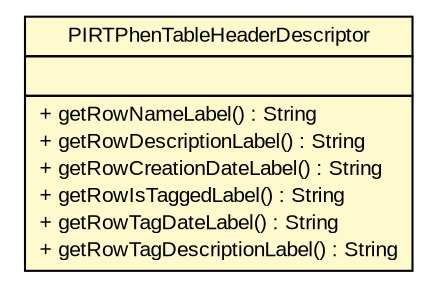 #!/usr/local/bin/dot
#
# Class diagram 
# Generated by UMLGraph version R5_6-24-gf6e263 (http://www.umlgraph.org/)
#

digraph G {
	edge [fontname="arial",fontsize=10,labelfontname="arial",labelfontsize=10];
	node [fontname="arial",fontsize=10,shape=plaintext];
	nodesep=0.25;
	ranksep=0.5;
	// gov.sandia.cf.parts.ui.pirt.editors.PIRTPhenTableHeaderDescriptor
	c330726 [label=<<table title="gov.sandia.cf.parts.ui.pirt.editors.PIRTPhenTableHeaderDescriptor" border="0" cellborder="1" cellspacing="0" cellpadding="2" port="p" bgcolor="lemonChiffon" href="./PIRTPhenTableHeaderDescriptor.html">
		<tr><td><table border="0" cellspacing="0" cellpadding="1">
<tr><td align="center" balign="center"> PIRTPhenTableHeaderDescriptor </td></tr>
		</table></td></tr>
		<tr><td><table border="0" cellspacing="0" cellpadding="1">
<tr><td align="left" balign="left">  </td></tr>
		</table></td></tr>
		<tr><td><table border="0" cellspacing="0" cellpadding="1">
<tr><td align="left" balign="left"> + getRowNameLabel() : String </td></tr>
<tr><td align="left" balign="left"> + getRowDescriptionLabel() : String </td></tr>
<tr><td align="left" balign="left"> + getRowCreationDateLabel() : String </td></tr>
<tr><td align="left" balign="left"> + getRowIsTaggedLabel() : String </td></tr>
<tr><td align="left" balign="left"> + getRowTagDateLabel() : String </td></tr>
<tr><td align="left" balign="left"> + getRowTagDescriptionLabel() : String </td></tr>
		</table></td></tr>
		</table>>, URL="./PIRTPhenTableHeaderDescriptor.html", fontname="arial", fontcolor="black", fontsize=10.0];
}

